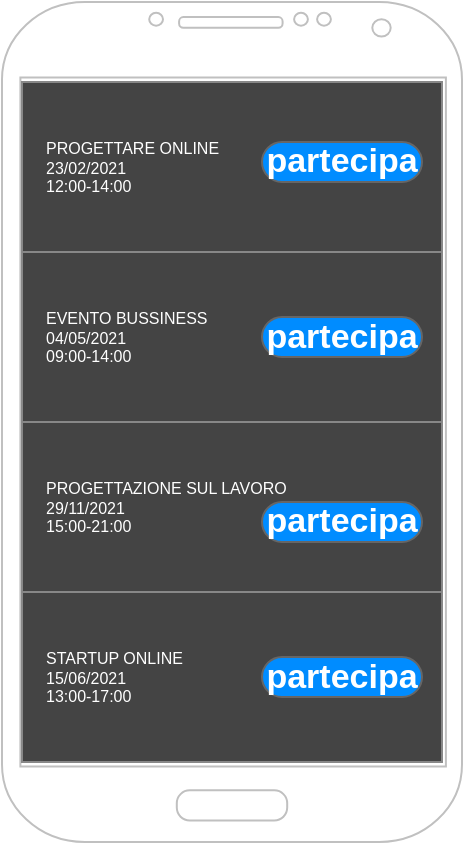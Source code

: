 <mxfile version="14.2.7" type="github">
  <diagram id="1sULQnTYJxaTtpwsfLGP" name="Page-1">
    <mxGraphModel dx="1038" dy="548" grid="1" gridSize="10" guides="1" tooltips="1" connect="1" arrows="1" fold="1" page="1" pageScale="1" pageWidth="827" pageHeight="1169" math="0" shadow="0">
      <root>
        <mxCell id="0" />
        <mxCell id="1" parent="0" />
        <mxCell id="R7bbdqwvjP-5xoVpqVJW-2" value="" style="verticalLabelPosition=bottom;verticalAlign=top;html=1;shadow=0;dashed=0;strokeWidth=1;shape=mxgraph.android.phone2;strokeColor=#c0c0c0;" vertex="1" parent="1">
          <mxGeometry x="320" y="70" width="230" height="420" as="geometry" />
        </mxCell>
        <mxCell id="R7bbdqwvjP-5xoVpqVJW-11" value="" style="strokeWidth=1;html=1;shadow=0;dashed=0;shape=mxgraph.android.rrect;rSize=0;strokeColor=#888888;fillColor=#444444;" vertex="1" parent="1">
          <mxGeometry x="330" y="110" width="210" height="340" as="geometry" />
        </mxCell>
        <mxCell id="R7bbdqwvjP-5xoVpqVJW-12" value="PROGETTARE ONLINE&lt;br&gt;23/02/2021&lt;br&gt;12:00-14:00" style="strokeColor=inherit;fillColor=inherit;gradientColor=inherit;strokeWidth=1;html=1;shadow=0;dashed=0;shape=mxgraph.android.rrect;rSize=0;align=left;spacingLeft=10;fontSize=8;fontColor=#ffffff;" vertex="1" parent="R7bbdqwvjP-5xoVpqVJW-11">
          <mxGeometry width="210" height="85" as="geometry" />
        </mxCell>
        <mxCell id="R7bbdqwvjP-5xoVpqVJW-13" value="EVENTO BUSSINESS&lt;br&gt;04/05/2021&lt;br&gt;09:00-14:00" style="strokeColor=inherit;fillColor=inherit;gradientColor=inherit;strokeWidth=1;html=1;shadow=0;dashed=0;shape=mxgraph.android.rrect;rSize=0;align=left;spacingLeft=10;fontSize=8;fontColor=#ffffff;" vertex="1" parent="R7bbdqwvjP-5xoVpqVJW-11">
          <mxGeometry y="85" width="210" height="85" as="geometry" />
        </mxCell>
        <mxCell id="R7bbdqwvjP-5xoVpqVJW-14" value="PROGETTAZIONE SUL LAVORO&lt;br&gt;29/11/2021&lt;br&gt;15:00-21:00&lt;br&gt;" style="strokeColor=inherit;fillColor=inherit;gradientColor=inherit;strokeWidth=1;html=1;shadow=0;dashed=0;shape=mxgraph.android.rrect;rSize=0;align=left;spacingLeft=10;fontSize=8;fontColor=#ffffff;" vertex="1" parent="R7bbdqwvjP-5xoVpqVJW-11">
          <mxGeometry y="170" width="210" height="85" as="geometry" />
        </mxCell>
        <mxCell id="R7bbdqwvjP-5xoVpqVJW-15" value="STARTUP ONLINE&lt;br&gt;15/06/2021&lt;br&gt;13:00-17:00" style="strokeColor=inherit;fillColor=inherit;gradientColor=inherit;strokeWidth=1;html=1;shadow=0;dashed=0;shape=mxgraph.android.rrect;rSize=0;align=left;spacingLeft=10;fontSize=8;fontColor=#ffffff;" vertex="1" parent="R7bbdqwvjP-5xoVpqVJW-11">
          <mxGeometry y="255" width="210" height="85" as="geometry" />
        </mxCell>
        <mxCell id="R7bbdqwvjP-5xoVpqVJW-20" value="partecipa" style="strokeWidth=1;shadow=0;dashed=0;align=center;html=1;shape=mxgraph.mockup.buttons.button;strokeColor=#666666;fontColor=#ffffff;mainText=;buttonStyle=round;fontSize=17;fontStyle=1;fillColor=#008cff;whiteSpace=wrap;" vertex="1" parent="R7bbdqwvjP-5xoVpqVJW-11">
          <mxGeometry x="120" y="30" width="80" height="20" as="geometry" />
        </mxCell>
        <mxCell id="R7bbdqwvjP-5xoVpqVJW-21" value="partecipa" style="strokeWidth=1;shadow=0;dashed=0;align=center;html=1;shape=mxgraph.mockup.buttons.button;strokeColor=#666666;fontColor=#ffffff;mainText=;buttonStyle=round;fontSize=17;fontStyle=1;fillColor=#008cff;whiteSpace=wrap;" vertex="1" parent="R7bbdqwvjP-5xoVpqVJW-11">
          <mxGeometry x="120" y="117.5" width="80" height="20" as="geometry" />
        </mxCell>
        <mxCell id="R7bbdqwvjP-5xoVpqVJW-22" value="partecipa" style="strokeWidth=1;shadow=0;dashed=0;align=center;html=1;shape=mxgraph.mockup.buttons.button;strokeColor=#666666;fontColor=#ffffff;mainText=;buttonStyle=round;fontSize=17;fontStyle=1;fillColor=#008cff;whiteSpace=wrap;" vertex="1" parent="R7bbdqwvjP-5xoVpqVJW-11">
          <mxGeometry x="120" y="210" width="80" height="20" as="geometry" />
        </mxCell>
        <mxCell id="R7bbdqwvjP-5xoVpqVJW-24" value="partecipa" style="strokeWidth=1;shadow=0;dashed=0;align=center;html=1;shape=mxgraph.mockup.buttons.button;strokeColor=#666666;fontColor=#ffffff;mainText=;buttonStyle=round;fontSize=17;fontStyle=1;fillColor=#008cff;whiteSpace=wrap;" vertex="1" parent="R7bbdqwvjP-5xoVpqVJW-11">
          <mxGeometry x="120" y="287.5" width="80" height="20" as="geometry" />
        </mxCell>
      </root>
    </mxGraphModel>
  </diagram>
</mxfile>
